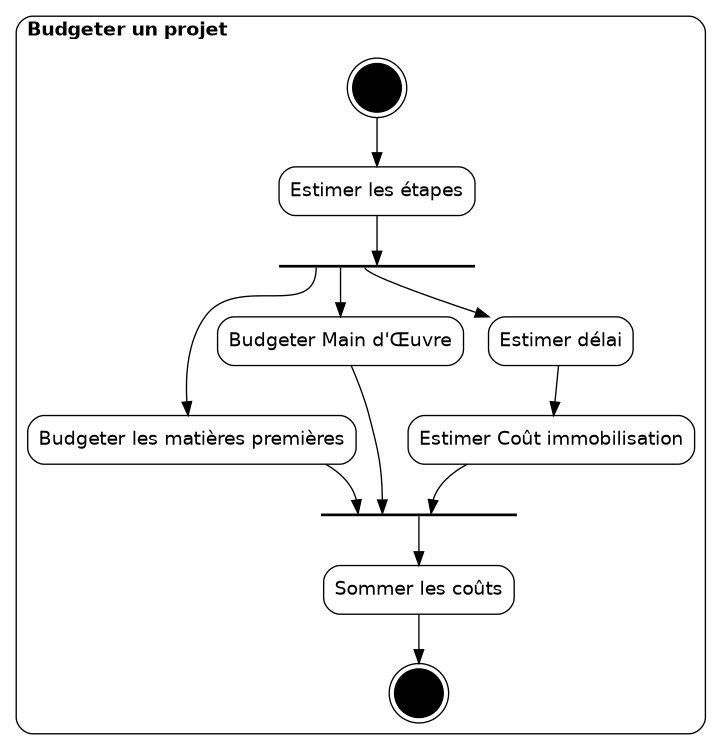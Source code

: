 digraph{
    rankdir= TB
    dpi = 350
    size = "5,5"
    fontname=Helvetica
    node [fontname=Helvetica shape=Mrecord]
    edge [fontname=Helvetica]

    subgraph cluster_0 {
        label=<<b>Budgeter un projet</b><BR ALIGN="LEFT"/>>
        labeljust=l
        style=rounded

        { rank=source
            init0 [label="" shape=doublecircle style=filled fillcolor=black]
            # init1 [label="" shape=doublecircle style=filled fillcolor=black]
        }
        final0 [label="" shape=doublecircle style=filled fillcolor=black]
        # fina1l [label="" shape=doublecircle style=filled fillcolor=black]
        # merge [label="" shape=diamond]
        fork [fixedsize=true width=2 height=0.01 style=filled fillcolor=black shape=record label="<a>|<b>|<c>|<d>|<e>|<f>|<g>|<h>"]
        join [fixedsize=true width=2 height=0.01 style=filled fillcolor=black shape=record label="<a>|<b>|<c>|<d>|<e>|<f>|<g>|<h>"]
        # A1 [label="A" shape=circle]
        # A2 [label="A" shape=circle]

        A [label="Estimer les étapes"]
        B [label="Budgeter les matières premières"]
        C [label="Budgeter Main d'Œuvre"]
        D [label="Estimer délai"]
        E [label="Estimer Coût immobilisation"]
        F [label="Sommer les coûts"]

        init0 -> A -> fork
        fork:b -> B
        fork:c -> C
        fork:d -> D -> E
        E -> join:e:n
        B -> join:b:n
        C -> join:c:n
        join -> F -> final0 []

    }
}
